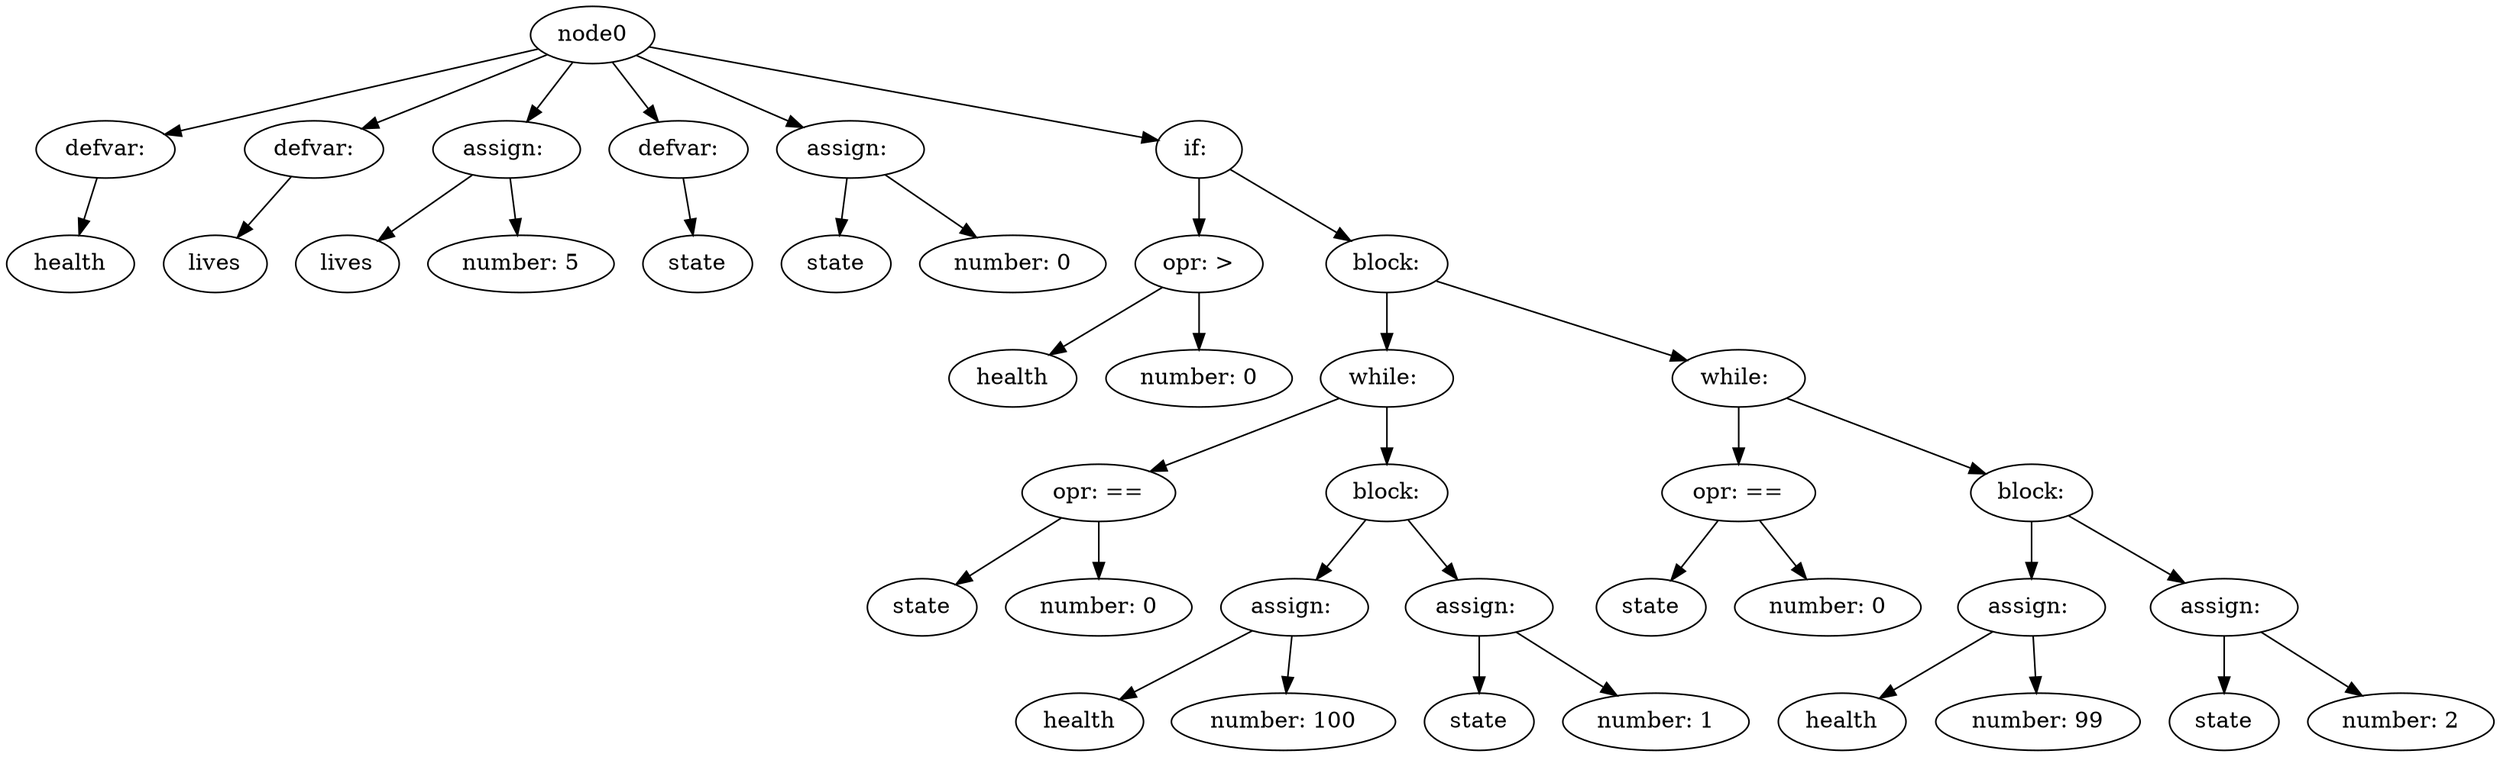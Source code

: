 digraph G {
node2 [ label = "defvar:" ];
node0 -> node2;
node1 [ label = "health"];
node2 -> node1;
node4 [ label = "defvar:" ];
node0 -> node4;
node3 [ label = "lives"];
node4 -> node3;
node7 [ label = "assign: "];
node0 -> node7;
node5 [ label = "lives"];
node7 -> node5;
node6 [ label = "number: 5"];
node7 -> node6;
node9 [ label = "defvar:" ];
node0 -> node9;
node8 [ label = "state"];
node9 -> node8;
node12 [ label = "assign: "];
node0 -> node12;
node10 [ label = "state"];
node12 -> node10;
node11 [ label = "number: 0"];
node12 -> node11;
node39 [ label = "if: "];
node0 -> node39;
node13 [ label = "health"];
node15 -> node13;
node15 [ label = "opr: >"];
node14 [ label = "number: 0"];
node15 -> node14;
node39 -> node15;
node16 [ label = "block:" ];
node39 -> node16;
node27 [ label = "while: "];
node16 -> node27;
node17 [ label = "state"];
node19 -> node17;
node19 [ label = "opr: =="];
node18 [ label = "number: 0"];
node19 -> node18;
node27 -> node19;
node20 [ label = "block:" ];
node27 -> node20;
node23 [ label = "assign: "];
node20 -> node23;
node21 [ label = "health"];
node23 -> node21;
node22 [ label = "number: 100"];
node23 -> node22;
node26 [ label = "assign: "];
node20 -> node26;
node24 [ label = "state"];
node26 -> node24;
node25 [ label = "number: 1"];
node26 -> node25;
node38 [ label = "while: "];
node16 -> node38;
node28 [ label = "state"];
node30 -> node28;
node30 [ label = "opr: =="];
node29 [ label = "number: 0"];
node30 -> node29;
node38 -> node30;
node31 [ label = "block:" ];
node38 -> node31;
node34 [ label = "assign: "];
node31 -> node34;
node32 [ label = "health"];
node34 -> node32;
node33 [ label = "number: 99"];
node34 -> node33;
node37 [ label = "assign: "];
node31 -> node37;
node35 [ label = "state"];
node37 -> node35;
node36 [ label = "number: 2"];
node37 -> node36;

}
